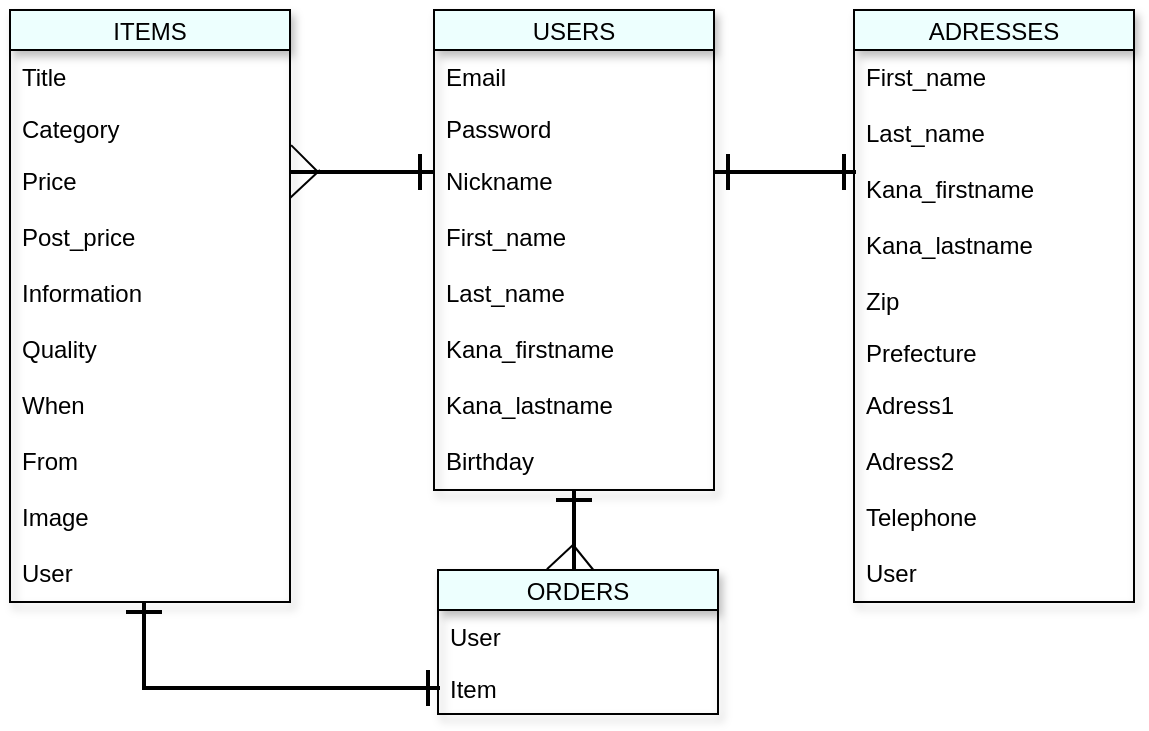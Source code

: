 <mxfile>
    <diagram id="Gp5US3yYtr0SyiLsY0Lr" name="Страница 1">
        <mxGraphModel dx="428" dy="242" grid="0" gridSize="10" guides="1" tooltips="1" connect="1" arrows="1" fold="1" page="0" pageScale="1" pageWidth="827" pageHeight="1169" background="none" math="0" shadow="0">
            <root>
                <mxCell id="0"/>
                <mxCell id="1" parent="0"/>
                <mxCell id="50" value="ITEMS" style="swimlane;fontStyle=0;childLayout=stackLayout;horizontal=1;startSize=20;fillColor=#EDFFFE;horizontalStack=0;resizeParent=1;resizeParentMax=0;resizeLast=0;collapsible=1;marginBottom=0;shadow=1;" vertex="1" parent="1">
                    <mxGeometry x="28" y="80" width="140" height="296" as="geometry">
                        <mxRectangle x="70" y="80" width="60" height="26" as="alternateBounds"/>
                    </mxGeometry>
                </mxCell>
                <mxCell id="51" value="Title" style="text;strokeColor=none;fillColor=none;align=left;verticalAlign=top;spacingLeft=4;spacingRight=4;overflow=hidden;rotatable=0;points=[[0,0.5],[1,0.5]];portConstraint=eastwest;" vertex="1" parent="50">
                    <mxGeometry y="20" width="140" height="26" as="geometry"/>
                </mxCell>
                <mxCell id="52" value="Category" style="text;strokeColor=none;fillColor=none;align=left;verticalAlign=top;spacingLeft=4;spacingRight=4;overflow=hidden;rotatable=0;points=[[0,0.5],[1,0.5]];portConstraint=eastwest;" vertex="1" parent="50">
                    <mxGeometry y="46" width="140" height="26" as="geometry"/>
                </mxCell>
                <mxCell id="53" value="Price" style="text;strokeColor=none;fillColor=none;align=left;verticalAlign=top;spacingLeft=4;spacingRight=4;overflow=hidden;rotatable=0;points=[[0,0.5],[1,0.5]];portConstraint=eastwest;" vertex="1" parent="50">
                    <mxGeometry y="72" width="140" height="28" as="geometry"/>
                </mxCell>
                <mxCell id="60" value="Post_price" style="text;strokeColor=none;fillColor=none;align=left;verticalAlign=top;spacingLeft=4;spacingRight=4;overflow=hidden;rotatable=0;points=[[0,0.5],[1,0.5]];portConstraint=eastwest;" vertex="1" parent="50">
                    <mxGeometry y="100" width="140" height="28" as="geometry"/>
                </mxCell>
                <mxCell id="61" value="Information" style="text;strokeColor=none;fillColor=none;align=left;verticalAlign=top;spacingLeft=4;spacingRight=4;overflow=hidden;rotatable=0;points=[[0,0.5],[1,0.5]];portConstraint=eastwest;" vertex="1" parent="50">
                    <mxGeometry y="128" width="140" height="28" as="geometry"/>
                </mxCell>
                <mxCell id="62" value="Quality" style="text;strokeColor=none;fillColor=none;align=left;verticalAlign=top;spacingLeft=4;spacingRight=4;overflow=hidden;rotatable=0;points=[[0,0.5],[1,0.5]];portConstraint=eastwest;" vertex="1" parent="50">
                    <mxGeometry y="156" width="140" height="28" as="geometry"/>
                </mxCell>
                <mxCell id="63" value="When" style="text;strokeColor=none;fillColor=none;align=left;verticalAlign=top;spacingLeft=4;spacingRight=4;overflow=hidden;rotatable=0;points=[[0,0.5],[1,0.5]];portConstraint=eastwest;" vertex="1" parent="50">
                    <mxGeometry y="184" width="140" height="28" as="geometry"/>
                </mxCell>
                <mxCell id="64" value="From" style="text;strokeColor=none;fillColor=none;align=left;verticalAlign=top;spacingLeft=4;spacingRight=4;overflow=hidden;rotatable=0;points=[[0,0.5],[1,0.5]];portConstraint=eastwest;" vertex="1" parent="50">
                    <mxGeometry y="212" width="140" height="28" as="geometry"/>
                </mxCell>
                <mxCell id="145" value="Image" style="text;strokeColor=none;fillColor=none;align=left;verticalAlign=top;spacingLeft=4;spacingRight=4;overflow=hidden;rotatable=0;points=[[0,0.5],[1,0.5]];portConstraint=eastwest;" vertex="1" parent="50">
                    <mxGeometry y="240" width="140" height="28" as="geometry"/>
                </mxCell>
                <mxCell id="65" value="User" style="text;strokeColor=none;fillColor=none;align=left;verticalAlign=top;spacingLeft=4;spacingRight=4;overflow=hidden;rotatable=0;points=[[0,0.5],[1,0.5]];portConstraint=eastwest;" vertex="1" parent="50">
                    <mxGeometry y="268" width="140" height="28" as="geometry"/>
                </mxCell>
                <mxCell id="66" value="USERS" style="swimlane;fontStyle=0;childLayout=stackLayout;horizontal=1;startSize=20;fillColor=#EDFFFE;horizontalStack=0;resizeParent=1;resizeParentMax=0;resizeLast=0;collapsible=1;marginBottom=0;shadow=1;" vertex="1" parent="1">
                    <mxGeometry x="240" y="80" width="140" height="240" as="geometry">
                        <mxRectangle x="70" y="80" width="60" height="26" as="alternateBounds"/>
                    </mxGeometry>
                </mxCell>
                <mxCell id="67" value="Email" style="text;strokeColor=none;fillColor=none;align=left;verticalAlign=top;spacingLeft=4;spacingRight=4;overflow=hidden;rotatable=0;points=[[0,0.5],[1,0.5]];portConstraint=eastwest;" vertex="1" parent="66">
                    <mxGeometry y="20" width="140" height="26" as="geometry"/>
                </mxCell>
                <mxCell id="68" value="Password" style="text;strokeColor=none;fillColor=none;align=left;verticalAlign=top;spacingLeft=4;spacingRight=4;overflow=hidden;rotatable=0;points=[[0,0.5],[1,0.5]];portConstraint=eastwest;" vertex="1" parent="66">
                    <mxGeometry y="46" width="140" height="26" as="geometry"/>
                </mxCell>
                <mxCell id="69" value="Nickname" style="text;strokeColor=none;fillColor=none;align=left;verticalAlign=top;spacingLeft=4;spacingRight=4;overflow=hidden;rotatable=0;points=[[0,0.5],[1,0.5]];portConstraint=eastwest;" vertex="1" parent="66">
                    <mxGeometry y="72" width="140" height="28" as="geometry"/>
                </mxCell>
                <mxCell id="70" value="First_name    " style="text;strokeColor=none;fillColor=none;align=left;verticalAlign=top;spacingLeft=4;spacingRight=4;overflow=hidden;rotatable=0;points=[[0,0.5],[1,0.5]];portConstraint=eastwest;" vertex="1" parent="66">
                    <mxGeometry y="100" width="140" height="28" as="geometry"/>
                </mxCell>
                <mxCell id="71" value="Last_name" style="text;strokeColor=none;fillColor=none;align=left;verticalAlign=top;spacingLeft=4;spacingRight=4;overflow=hidden;rotatable=0;points=[[0,0.5],[1,0.5]];portConstraint=eastwest;" vertex="1" parent="66">
                    <mxGeometry y="128" width="140" height="28" as="geometry"/>
                </mxCell>
                <mxCell id="72" value="Kana_firstname" style="text;strokeColor=none;fillColor=none;align=left;verticalAlign=top;spacingLeft=4;spacingRight=4;overflow=hidden;rotatable=0;points=[[0,0.5],[1,0.5]];portConstraint=eastwest;" vertex="1" parent="66">
                    <mxGeometry y="156" width="140" height="28" as="geometry"/>
                </mxCell>
                <mxCell id="73" value="Kana_lastname" style="text;strokeColor=none;fillColor=none;align=left;verticalAlign=top;spacingLeft=4;spacingRight=4;overflow=hidden;rotatable=0;points=[[0,0.5],[1,0.5]];portConstraint=eastwest;" vertex="1" parent="66">
                    <mxGeometry y="184" width="140" height="28" as="geometry"/>
                </mxCell>
                <mxCell id="74" value="Birthday" style="text;strokeColor=none;fillColor=none;align=left;verticalAlign=top;spacingLeft=4;spacingRight=4;overflow=hidden;rotatable=0;points=[[0,0.5],[1,0.5]];portConstraint=eastwest;" vertex="1" parent="66">
                    <mxGeometry y="212" width="140" height="28" as="geometry"/>
                </mxCell>
                <mxCell id="86" value="ADRESSES" style="swimlane;fontStyle=0;childLayout=stackLayout;horizontal=1;startSize=20;fillColor=#EDFFFE;horizontalStack=0;resizeParent=1;resizeParentMax=0;resizeLast=0;collapsible=1;marginBottom=0;shadow=1;" vertex="1" parent="1">
                    <mxGeometry x="450" y="80" width="140" height="296" as="geometry">
                        <mxRectangle x="70" y="80" width="60" height="26" as="alternateBounds"/>
                    </mxGeometry>
                </mxCell>
                <mxCell id="90" value="First_name    " style="text;strokeColor=none;fillColor=none;align=left;verticalAlign=top;spacingLeft=4;spacingRight=4;overflow=hidden;rotatable=0;points=[[0,0.5],[1,0.5]];portConstraint=eastwest;" vertex="1" parent="86">
                    <mxGeometry y="20" width="140" height="28" as="geometry"/>
                </mxCell>
                <mxCell id="91" value="Last_name" style="text;strokeColor=none;fillColor=none;align=left;verticalAlign=top;spacingLeft=4;spacingRight=4;overflow=hidden;rotatable=0;points=[[0,0.5],[1,0.5]];portConstraint=eastwest;" vertex="1" parent="86">
                    <mxGeometry y="48" width="140" height="28" as="geometry"/>
                </mxCell>
                <mxCell id="92" value="Kana_firstname" style="text;strokeColor=none;fillColor=none;align=left;verticalAlign=top;spacingLeft=4;spacingRight=4;overflow=hidden;rotatable=0;points=[[0,0.5],[1,0.5]];portConstraint=eastwest;" vertex="1" parent="86">
                    <mxGeometry y="76" width="140" height="28" as="geometry"/>
                </mxCell>
                <mxCell id="93" value="Kana_lastname" style="text;strokeColor=none;fillColor=none;align=left;verticalAlign=top;spacingLeft=4;spacingRight=4;overflow=hidden;rotatable=0;points=[[0,0.5],[1,0.5]];portConstraint=eastwest;" vertex="1" parent="86">
                    <mxGeometry y="104" width="140" height="28" as="geometry"/>
                </mxCell>
                <mxCell id="87" value="Zip" style="text;strokeColor=none;fillColor=none;align=left;verticalAlign=top;spacingLeft=4;spacingRight=4;overflow=hidden;rotatable=0;points=[[0,0.5],[1,0.5]];portConstraint=eastwest;" vertex="1" parent="86">
                    <mxGeometry y="132" width="140" height="26" as="geometry"/>
                </mxCell>
                <mxCell id="88" value="Prefecture" style="text;strokeColor=none;fillColor=none;align=left;verticalAlign=top;spacingLeft=4;spacingRight=4;overflow=hidden;rotatable=0;points=[[0,0.5],[1,0.5]];portConstraint=eastwest;" vertex="1" parent="86">
                    <mxGeometry y="158" width="140" height="26" as="geometry"/>
                </mxCell>
                <mxCell id="89" value="Adress1" style="text;strokeColor=none;fillColor=none;align=left;verticalAlign=top;spacingLeft=4;spacingRight=4;overflow=hidden;rotatable=0;points=[[0,0.5],[1,0.5]];portConstraint=eastwest;" vertex="1" parent="86">
                    <mxGeometry y="184" width="140" height="28" as="geometry"/>
                </mxCell>
                <mxCell id="94" value="Adress2" style="text;strokeColor=none;fillColor=none;align=left;verticalAlign=top;spacingLeft=4;spacingRight=4;overflow=hidden;rotatable=0;points=[[0,0.5],[1,0.5]];portConstraint=eastwest;" vertex="1" parent="86">
                    <mxGeometry y="212" width="140" height="28" as="geometry"/>
                </mxCell>
                <mxCell id="95" value="Telephone" style="text;strokeColor=none;fillColor=none;align=left;verticalAlign=top;spacingLeft=4;spacingRight=4;overflow=hidden;rotatable=0;points=[[0,0.5],[1,0.5]];portConstraint=eastwest;" vertex="1" parent="86">
                    <mxGeometry y="240" width="140" height="28" as="geometry"/>
                </mxCell>
                <mxCell id="96" value="User" style="text;strokeColor=none;fillColor=none;align=left;verticalAlign=top;spacingLeft=4;spacingRight=4;overflow=hidden;rotatable=0;points=[[0,0.5],[1,0.5]];portConstraint=eastwest;" vertex="1" parent="86">
                    <mxGeometry y="268" width="140" height="28" as="geometry"/>
                </mxCell>
                <mxCell id="97" value="ORDERS" style="swimlane;fontStyle=0;childLayout=stackLayout;horizontal=1;startSize=20;fillColor=#EDFFFE;horizontalStack=0;resizeParent=1;resizeParentMax=0;resizeLast=0;collapsible=1;marginBottom=0;shadow=1;" vertex="1" parent="1">
                    <mxGeometry x="242" y="360" width="140" height="72" as="geometry">
                        <mxRectangle x="70" y="80" width="60" height="26" as="alternateBounds"/>
                    </mxGeometry>
                </mxCell>
                <mxCell id="181" value="" style="endArrow=none;html=1;entryX=0.555;entryY=0;entryDx=0;entryDy=0;entryPerimeter=0;" edge="1" parent="97" target="97">
                    <mxGeometry width="50" height="50" relative="1" as="geometry">
                        <mxPoint x="68" y="-12" as="sourcePoint"/>
                        <mxPoint x="78" y="-4" as="targetPoint"/>
                    </mxGeometry>
                </mxCell>
                <mxCell id="98" value="User" style="text;strokeColor=none;fillColor=none;align=left;verticalAlign=top;spacingLeft=4;spacingRight=4;overflow=hidden;rotatable=0;points=[[0,0.5],[1,0.5]];portConstraint=eastwest;" vertex="1" parent="97">
                    <mxGeometry y="20" width="140" height="26" as="geometry"/>
                </mxCell>
                <mxCell id="99" value="Item" style="text;strokeColor=none;fillColor=none;align=left;verticalAlign=top;spacingLeft=4;spacingRight=4;overflow=hidden;rotatable=0;points=[[0,0.5],[1,0.5]];portConstraint=eastwest;" vertex="1" parent="97">
                    <mxGeometry y="46" width="140" height="26" as="geometry"/>
                </mxCell>
                <mxCell id="168" value="" style="line;strokeWidth=2;html=1;" vertex="1" parent="1">
                    <mxGeometry x="168" y="156" width="72" height="10" as="geometry"/>
                </mxCell>
                <mxCell id="169" value="" style="line;strokeWidth=2;html=1;" vertex="1" parent="1">
                    <mxGeometry x="380" y="156" width="71" height="10" as="geometry"/>
                </mxCell>
                <mxCell id="171" value="" style="line;strokeWidth=2;direction=south;html=1;" vertex="1" parent="1">
                    <mxGeometry x="305" y="320" width="10" height="40" as="geometry"/>
                </mxCell>
                <mxCell id="174" value="" style="line;strokeWidth=2;direction=south;html=1;" vertex="1" parent="1">
                    <mxGeometry x="90" y="376" width="10" height="44" as="geometry"/>
                </mxCell>
                <mxCell id="175" value="" style="line;strokeWidth=2;html=1;" vertex="1" parent="1">
                    <mxGeometry x="95" y="414" width="148" height="10" as="geometry"/>
                </mxCell>
                <mxCell id="176" value="" style="endArrow=none;html=1;" edge="1" parent="1">
                    <mxGeometry width="50" height="50" relative="1" as="geometry">
                        <mxPoint x="168" y="174" as="sourcePoint"/>
                        <mxPoint x="183" y="160" as="targetPoint"/>
                    </mxGeometry>
                </mxCell>
                <mxCell id="177" value="" style="endArrow=none;html=1;entryX=1.004;entryY=0.83;entryDx=0;entryDy=0;entryPerimeter=0;" edge="1" parent="1" target="52">
                    <mxGeometry width="50" height="50" relative="1" as="geometry">
                        <mxPoint x="182" y="161" as="sourcePoint"/>
                        <mxPoint x="294" y="151" as="targetPoint"/>
                    </mxGeometry>
                </mxCell>
                <mxCell id="178" value="" style="endArrow=none;html=1;exitX=0.389;exitY=-0.005;exitDx=0;exitDy=0;exitPerimeter=0;" edge="1" parent="1" source="97">
                    <mxGeometry width="50" height="50" relative="1" as="geometry">
                        <mxPoint x="289" y="366" as="sourcePoint"/>
                        <mxPoint x="310" y="347" as="targetPoint"/>
                    </mxGeometry>
                </mxCell>
                <mxCell id="182" value="" style="line;strokeWidth=2;direction=south;html=1;" vertex="1" parent="1">
                    <mxGeometry x="228" y="152" width="10" height="18" as="geometry"/>
                </mxCell>
                <mxCell id="184" value="" style="line;strokeWidth=2;direction=south;html=1;" vertex="1" parent="1">
                    <mxGeometry x="382" y="152" width="10" height="18" as="geometry"/>
                </mxCell>
                <mxCell id="185" value="" style="line;strokeWidth=2;direction=south;html=1;" vertex="1" parent="1">
                    <mxGeometry x="440" y="152" width="10" height="18" as="geometry"/>
                </mxCell>
                <mxCell id="190" value="" style="line;strokeWidth=2;html=1;" vertex="1" parent="1">
                    <mxGeometry x="86" y="376" width="18" height="10" as="geometry"/>
                </mxCell>
                <mxCell id="194" value="" style="line;strokeWidth=2;direction=south;html=1;" vertex="1" parent="1">
                    <mxGeometry x="232" y="410" width="10" height="18" as="geometry"/>
                </mxCell>
                <mxCell id="195" value="" style="line;strokeWidth=2;html=1;" vertex="1" parent="1">
                    <mxGeometry x="301" y="320" width="18" height="10" as="geometry"/>
                </mxCell>
            </root>
        </mxGraphModel>
    </diagram>
</mxfile>
